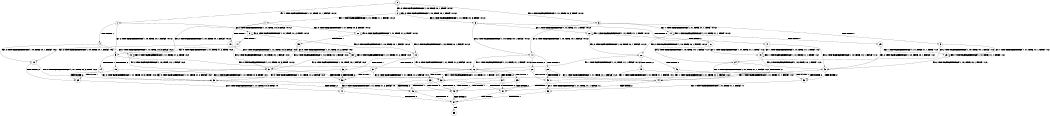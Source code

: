 digraph BCG {
size = "7, 10.5";
center = TRUE;
node [shape = circle];
0 [peripheries = 2];
0 -> 1 [label = "EX !1 !ATOMIC_EXCH_BRANCH (1, +1, TRUE, +1, 1, FALSE) !:0:1:2:"];
0 -> 2 [label = "EX !2 !ATOMIC_EXCH_BRANCH (1, +0, TRUE, +0, 1, TRUE) !:0:1:2:"];
0 -> 3 [label = "EX !0 !ATOMIC_EXCH_BRANCH (1, +1, TRUE, +0, 3, TRUE) !:0:1:2:"];
1 -> 4 [label = "TERMINATE !1"];
1 -> 5 [label = "EX !2 !ATOMIC_EXCH_BRANCH (1, +0, TRUE, +0, 1, FALSE) !:0:1:2:"];
1 -> 6 [label = "EX !0 !ATOMIC_EXCH_BRANCH (1, +1, TRUE, +0, 3, FALSE) !:0:1:2:"];
2 -> 7 [label = "EX !1 !ATOMIC_EXCH_BRANCH (1, +1, TRUE, +1, 1, FALSE) !:0:1:2:"];
2 -> 8 [label = "EX !0 !ATOMIC_EXCH_BRANCH (1, +1, TRUE, +0, 3, TRUE) !:0:1:2:"];
2 -> 2 [label = "EX !2 !ATOMIC_EXCH_BRANCH (1, +0, TRUE, +0, 1, TRUE) !:0:1:2:"];
3 -> 9 [label = "TERMINATE !0"];
3 -> 10 [label = "EX !1 !ATOMIC_EXCH_BRANCH (1, +1, TRUE, +1, 1, TRUE) !:0:1:2:"];
3 -> 11 [label = "EX !2 !ATOMIC_EXCH_BRANCH (1, +0, TRUE, +0, 1, FALSE) !:0:1:2:"];
4 -> 12 [label = "EX !2 !ATOMIC_EXCH_BRANCH (1, +0, TRUE, +0, 1, FALSE) !:0:2:"];
4 -> 13 [label = "EX !0 !ATOMIC_EXCH_BRANCH (1, +1, TRUE, +0, 3, FALSE) !:0:2:"];
5 -> 14 [label = "TERMINATE !1"];
5 -> 15 [label = "TERMINATE !2"];
5 -> 16 [label = "EX !0 !ATOMIC_EXCH_BRANCH (1, +1, TRUE, +0, 3, TRUE) !:0:1:2:"];
6 -> 17 [label = "TERMINATE !1"];
6 -> 18 [label = "EX !2 !ATOMIC_EXCH_BRANCH (1, +0, TRUE, +0, 1, FALSE) !:0:1:2:"];
6 -> 6 [label = "EX !0 !ATOMIC_EXCH_BRANCH (1, +1, TRUE, +1, 2, TRUE) !:0:1:2:"];
7 -> 19 [label = "TERMINATE !1"];
7 -> 20 [label = "EX !0 !ATOMIC_EXCH_BRANCH (1, +1, TRUE, +0, 3, FALSE) !:0:1:2:"];
7 -> 5 [label = "EX !2 !ATOMIC_EXCH_BRANCH (1, +0, TRUE, +0, 1, FALSE) !:0:1:2:"];
8 -> 21 [label = "TERMINATE !0"];
8 -> 22 [label = "EX !1 !ATOMIC_EXCH_BRANCH (1, +1, TRUE, +1, 1, TRUE) !:0:1:2:"];
8 -> 11 [label = "EX !2 !ATOMIC_EXCH_BRANCH (1, +0, TRUE, +0, 1, FALSE) !:0:1:2:"];
9 -> 23 [label = "EX !1 !ATOMIC_EXCH_BRANCH (1, +1, TRUE, +1, 1, TRUE) !:1:2:"];
9 -> 24 [label = "EX !2 !ATOMIC_EXCH_BRANCH (1, +0, TRUE, +0, 1, FALSE) !:1:2:"];
10 -> 25 [label = "TERMINATE !0"];
10 -> 26 [label = "EX !2 !ATOMIC_EXCH_BRANCH (1, +0, TRUE, +0, 1, FALSE) !:0:1:2:"];
10 -> 10 [label = "EX !1 !ATOMIC_EXCH_BRANCH (1, +1, TRUE, +1, 1, TRUE) !:0:1:2:"];
11 -> 27 [label = "TERMINATE !2"];
11 -> 28 [label = "TERMINATE !0"];
11 -> 16 [label = "EX !1 !ATOMIC_EXCH_BRANCH (1, +1, TRUE, +1, 1, FALSE) !:0:1:2:"];
12 -> 29 [label = "TERMINATE !2"];
12 -> 30 [label = "EX !0 !ATOMIC_EXCH_BRANCH (1, +1, TRUE, +0, 3, TRUE) !:0:2:"];
13 -> 31 [label = "EX !2 !ATOMIC_EXCH_BRANCH (1, +0, TRUE, +0, 1, FALSE) !:0:2:"];
13 -> 13 [label = "EX !0 !ATOMIC_EXCH_BRANCH (1, +1, TRUE, +1, 2, TRUE) !:0:2:"];
14 -> 29 [label = "TERMINATE !2"];
14 -> 30 [label = "EX !0 !ATOMIC_EXCH_BRANCH (1, +1, TRUE, +0, 3, TRUE) !:0:2:"];
15 -> 29 [label = "TERMINATE !1"];
15 -> 32 [label = "EX !0 !ATOMIC_EXCH_BRANCH (1, +1, TRUE, +0, 3, TRUE) !:0:1:"];
16 -> 33 [label = "TERMINATE !1"];
16 -> 34 [label = "TERMINATE !2"];
16 -> 35 [label = "TERMINATE !0"];
17 -> 31 [label = "EX !2 !ATOMIC_EXCH_BRANCH (1, +0, TRUE, +0, 1, FALSE) !:0:2:"];
17 -> 13 [label = "EX !0 !ATOMIC_EXCH_BRANCH (1, +1, TRUE, +1, 2, TRUE) !:0:2:"];
18 -> 36 [label = "TERMINATE !1"];
18 -> 37 [label = "TERMINATE !2"];
18 -> 16 [label = "EX !0 !ATOMIC_EXCH_BRANCH (1, +1, TRUE, +1, 2, FALSE) !:0:1:2:"];
19 -> 38 [label = "EX !0 !ATOMIC_EXCH_BRANCH (1, +1, TRUE, +0, 3, FALSE) !:0:2:"];
19 -> 12 [label = "EX !2 !ATOMIC_EXCH_BRANCH (1, +0, TRUE, +0, 1, FALSE) !:0:2:"];
20 -> 39 [label = "TERMINATE !1"];
20 -> 18 [label = "EX !2 !ATOMIC_EXCH_BRANCH (1, +0, TRUE, +0, 1, FALSE) !:0:1:2:"];
20 -> 20 [label = "EX !0 !ATOMIC_EXCH_BRANCH (1, +1, TRUE, +1, 2, TRUE) !:0:1:2:"];
21 -> 40 [label = "EX !1 !ATOMIC_EXCH_BRANCH (1, +1, TRUE, +1, 1, TRUE) !:1:2:"];
21 -> 24 [label = "EX !2 !ATOMIC_EXCH_BRANCH (1, +0, TRUE, +0, 1, FALSE) !:1:2:"];
22 -> 41 [label = "TERMINATE !0"];
22 -> 26 [label = "EX !2 !ATOMIC_EXCH_BRANCH (1, +0, TRUE, +0, 1, FALSE) !:0:1:2:"];
22 -> 22 [label = "EX !1 !ATOMIC_EXCH_BRANCH (1, +1, TRUE, +1, 1, TRUE) !:0:1:2:"];
23 -> 42 [label = "EX !2 !ATOMIC_EXCH_BRANCH (1, +0, TRUE, +0, 1, FALSE) !:1:2:"];
23 -> 23 [label = "EX !1 !ATOMIC_EXCH_BRANCH (1, +1, TRUE, +1, 1, TRUE) !:1:2:"];
24 -> 43 [label = "TERMINATE !2"];
24 -> 44 [label = "EX !1 !ATOMIC_EXCH_BRANCH (1, +1, TRUE, +1, 1, FALSE) !:1:2:"];
25 -> 42 [label = "EX !2 !ATOMIC_EXCH_BRANCH (1, +0, TRUE, +0, 1, FALSE) !:1:2:"];
25 -> 23 [label = "EX !1 !ATOMIC_EXCH_BRANCH (1, +1, TRUE, +1, 1, TRUE) !:1:2:"];
26 -> 45 [label = "TERMINATE !2"];
26 -> 46 [label = "TERMINATE !0"];
26 -> 16 [label = "EX !1 !ATOMIC_EXCH_BRANCH (1, +1, TRUE, +1, 1, FALSE) !:0:1:2:"];
27 -> 43 [label = "TERMINATE !0"];
27 -> 32 [label = "EX !1 !ATOMIC_EXCH_BRANCH (1, +1, TRUE, +1, 1, FALSE) !:0:1:"];
28 -> 43 [label = "TERMINATE !2"];
28 -> 44 [label = "EX !1 !ATOMIC_EXCH_BRANCH (1, +1, TRUE, +1, 1, FALSE) !:1:2:"];
29 -> 47 [label = "EX !0 !ATOMIC_EXCH_BRANCH (1, +1, TRUE, +0, 3, TRUE) !:0:"];
30 -> 48 [label = "TERMINATE !2"];
30 -> 49 [label = "TERMINATE !0"];
31 -> 50 [label = "TERMINATE !2"];
31 -> 30 [label = "EX !0 !ATOMIC_EXCH_BRANCH (1, +1, TRUE, +1, 2, FALSE) !:0:2:"];
32 -> 48 [label = "TERMINATE !1"];
32 -> 51 [label = "TERMINATE !0"];
33 -> 48 [label = "TERMINATE !2"];
33 -> 49 [label = "TERMINATE !0"];
34 -> 48 [label = "TERMINATE !1"];
34 -> 51 [label = "TERMINATE !0"];
35 -> 49 [label = "TERMINATE !1"];
35 -> 51 [label = "TERMINATE !2"];
36 -> 50 [label = "TERMINATE !2"];
36 -> 30 [label = "EX !0 !ATOMIC_EXCH_BRANCH (1, +1, TRUE, +1, 2, FALSE) !:0:2:"];
37 -> 50 [label = "TERMINATE !1"];
37 -> 32 [label = "EX !0 !ATOMIC_EXCH_BRANCH (1, +1, TRUE, +1, 2, FALSE) !:0:1:"];
38 -> 31 [label = "EX !2 !ATOMIC_EXCH_BRANCH (1, +0, TRUE, +0, 1, FALSE) !:0:2:"];
38 -> 38 [label = "EX !0 !ATOMIC_EXCH_BRANCH (1, +1, TRUE, +1, 2, TRUE) !:0:2:"];
39 -> 31 [label = "EX !2 !ATOMIC_EXCH_BRANCH (1, +0, TRUE, +0, 1, FALSE) !:0:2:"];
39 -> 38 [label = "EX !0 !ATOMIC_EXCH_BRANCH (1, +1, TRUE, +1, 2, TRUE) !:0:2:"];
40 -> 42 [label = "EX !2 !ATOMIC_EXCH_BRANCH (1, +0, TRUE, +0, 1, FALSE) !:1:2:"];
40 -> 40 [label = "EX !1 !ATOMIC_EXCH_BRANCH (1, +1, TRUE, +1, 1, TRUE) !:1:2:"];
41 -> 42 [label = "EX !2 !ATOMIC_EXCH_BRANCH (1, +0, TRUE, +0, 1, FALSE) !:1:2:"];
41 -> 40 [label = "EX !1 !ATOMIC_EXCH_BRANCH (1, +1, TRUE, +1, 1, TRUE) !:1:2:"];
42 -> 52 [label = "TERMINATE !2"];
42 -> 44 [label = "EX !1 !ATOMIC_EXCH_BRANCH (1, +1, TRUE, +1, 1, FALSE) !:1:2:"];
43 -> 53 [label = "EX !1 !ATOMIC_EXCH_BRANCH (1, +1, TRUE, +1, 1, FALSE) !:1:"];
44 -> 49 [label = "TERMINATE !1"];
44 -> 51 [label = "TERMINATE !2"];
45 -> 52 [label = "TERMINATE !0"];
45 -> 32 [label = "EX !1 !ATOMIC_EXCH_BRANCH (1, +1, TRUE, +1, 1, FALSE) !:0:1:"];
46 -> 52 [label = "TERMINATE !2"];
46 -> 44 [label = "EX !1 !ATOMIC_EXCH_BRANCH (1, +1, TRUE, +1, 1, FALSE) !:1:2:"];
47 -> 54 [label = "TERMINATE !0"];
48 -> 54 [label = "TERMINATE !0"];
49 -> 54 [label = "TERMINATE !2"];
50 -> 47 [label = "EX !0 !ATOMIC_EXCH_BRANCH (1, +1, TRUE, +1, 2, FALSE) !:0:"];
51 -> 54 [label = "TERMINATE !1"];
52 -> 53 [label = "EX !1 !ATOMIC_EXCH_BRANCH (1, +1, TRUE, +1, 1, FALSE) !:1:"];
53 -> 54 [label = "TERMINATE !1"];
54 -> 55 [label = "exit"];
}
